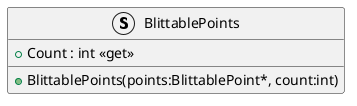 @startuml
struct BlittablePoints {
    + Count : int <<get>>
    + BlittablePoints(points:BlittablePoint*, count:int)
}
@enduml
